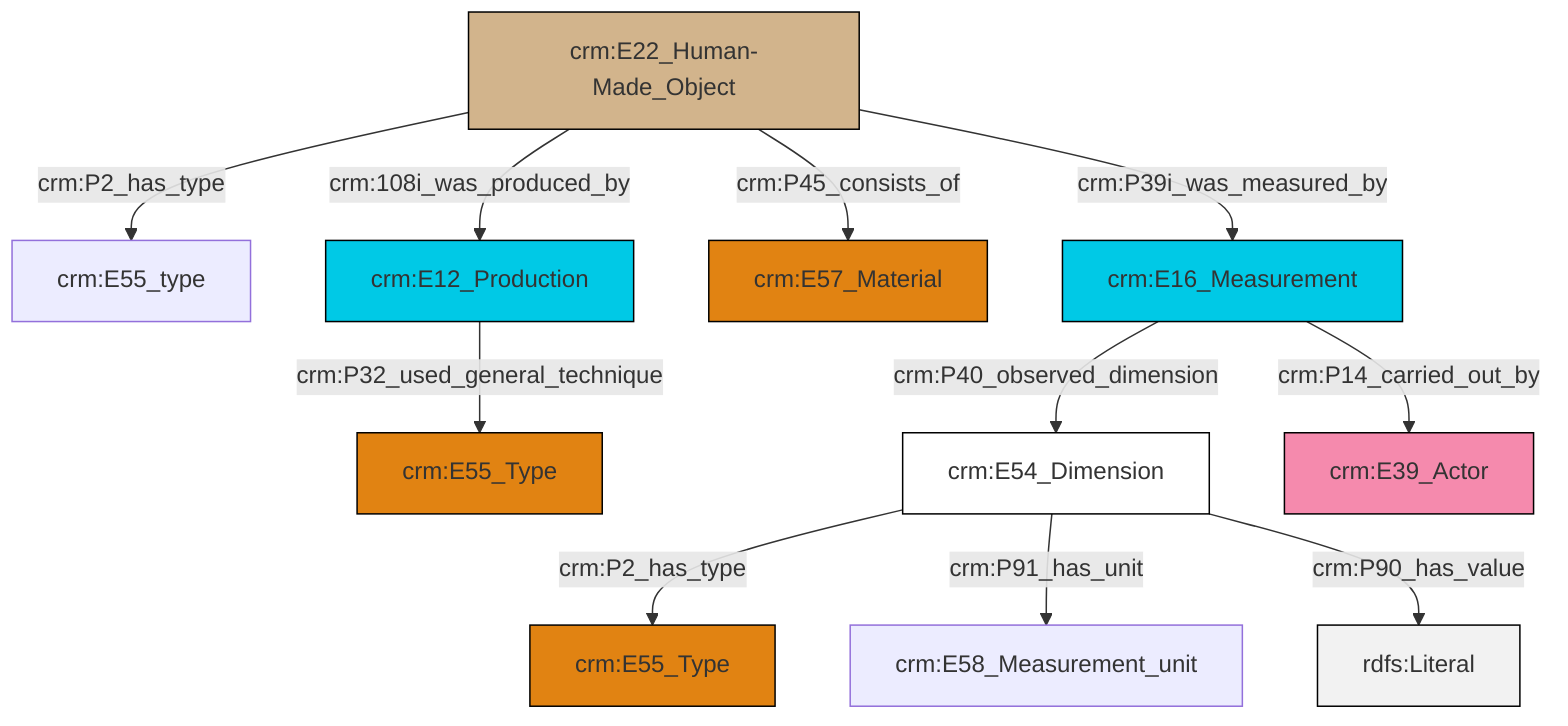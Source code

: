 graph TD
classDef Literal fill:#f2f2f2,stroke:#000000;
classDef CRM_Entity fill:#FFFFFF,stroke:#000000;
classDef Temporal_Entity fill:#00C9E6, stroke:#000000;
classDef Type fill:#E18312, stroke:#000000;
classDef Time-Span fill:#2C9C91, stroke:#000000;
classDef Appellation fill:#FFEB7F, stroke:#000000;
classDef Place fill:#008836, stroke:#000000;
classDef Persistent_Item fill:#B266B2, stroke:#000000;
classDef Conceptual_Object fill:#FFD700, stroke:#000000;
classDef Physical_Thing fill:#D2B48C, stroke:#000000;
classDef Actor fill:#f58aad, stroke:#000000;
classDef PC_Classes fill:#4ce600, stroke:#000000;
classDef Multi fill:#cccccc,stroke:#000000;

0["crm:E16_Measurement"]:::Temporal_Entity -->|crm:P40_observed_dimension| 1["crm:E54_Dimension"]:::CRM_Entity
1["crm:E54_Dimension"]:::CRM_Entity -->|crm:P2_has_type| 6["crm:E55_Type"]:::Type
10["crm:E22_Human-Made_Object"]:::Physical_Thing -->|crm:P2_has_type| 11["crm:E55_type"]:::Default
10["crm:E22_Human-Made_Object"]:::Physical_Thing -->|crm:108i_was_produced_by| 2["crm:E12_Production"]:::Temporal_Entity
10["crm:E22_Human-Made_Object"]:::Physical_Thing -->|crm:P45_consists_of| 4["crm:E57_Material"]:::Type
0["crm:E16_Measurement"]:::Temporal_Entity -->|crm:P14_carried_out_by| 14["crm:E39_Actor"]:::Actor
1["crm:E54_Dimension"]:::CRM_Entity -->|crm:P91_has_unit| 16["crm:E58_Measurement_unit"]:::Default
10["crm:E22_Human-Made_Object"]:::Physical_Thing -->|crm:P39i_was_measured_by| 0["crm:E16_Measurement"]:::Temporal_Entity
2["crm:E12_Production"]:::Temporal_Entity -->|crm:P32_used_general_technique| 8["crm:E55_Type"]:::Type
1["crm:E54_Dimension"]:::CRM_Entity -->|crm:P90_has_value| 20[rdfs:Literal]:::Literal